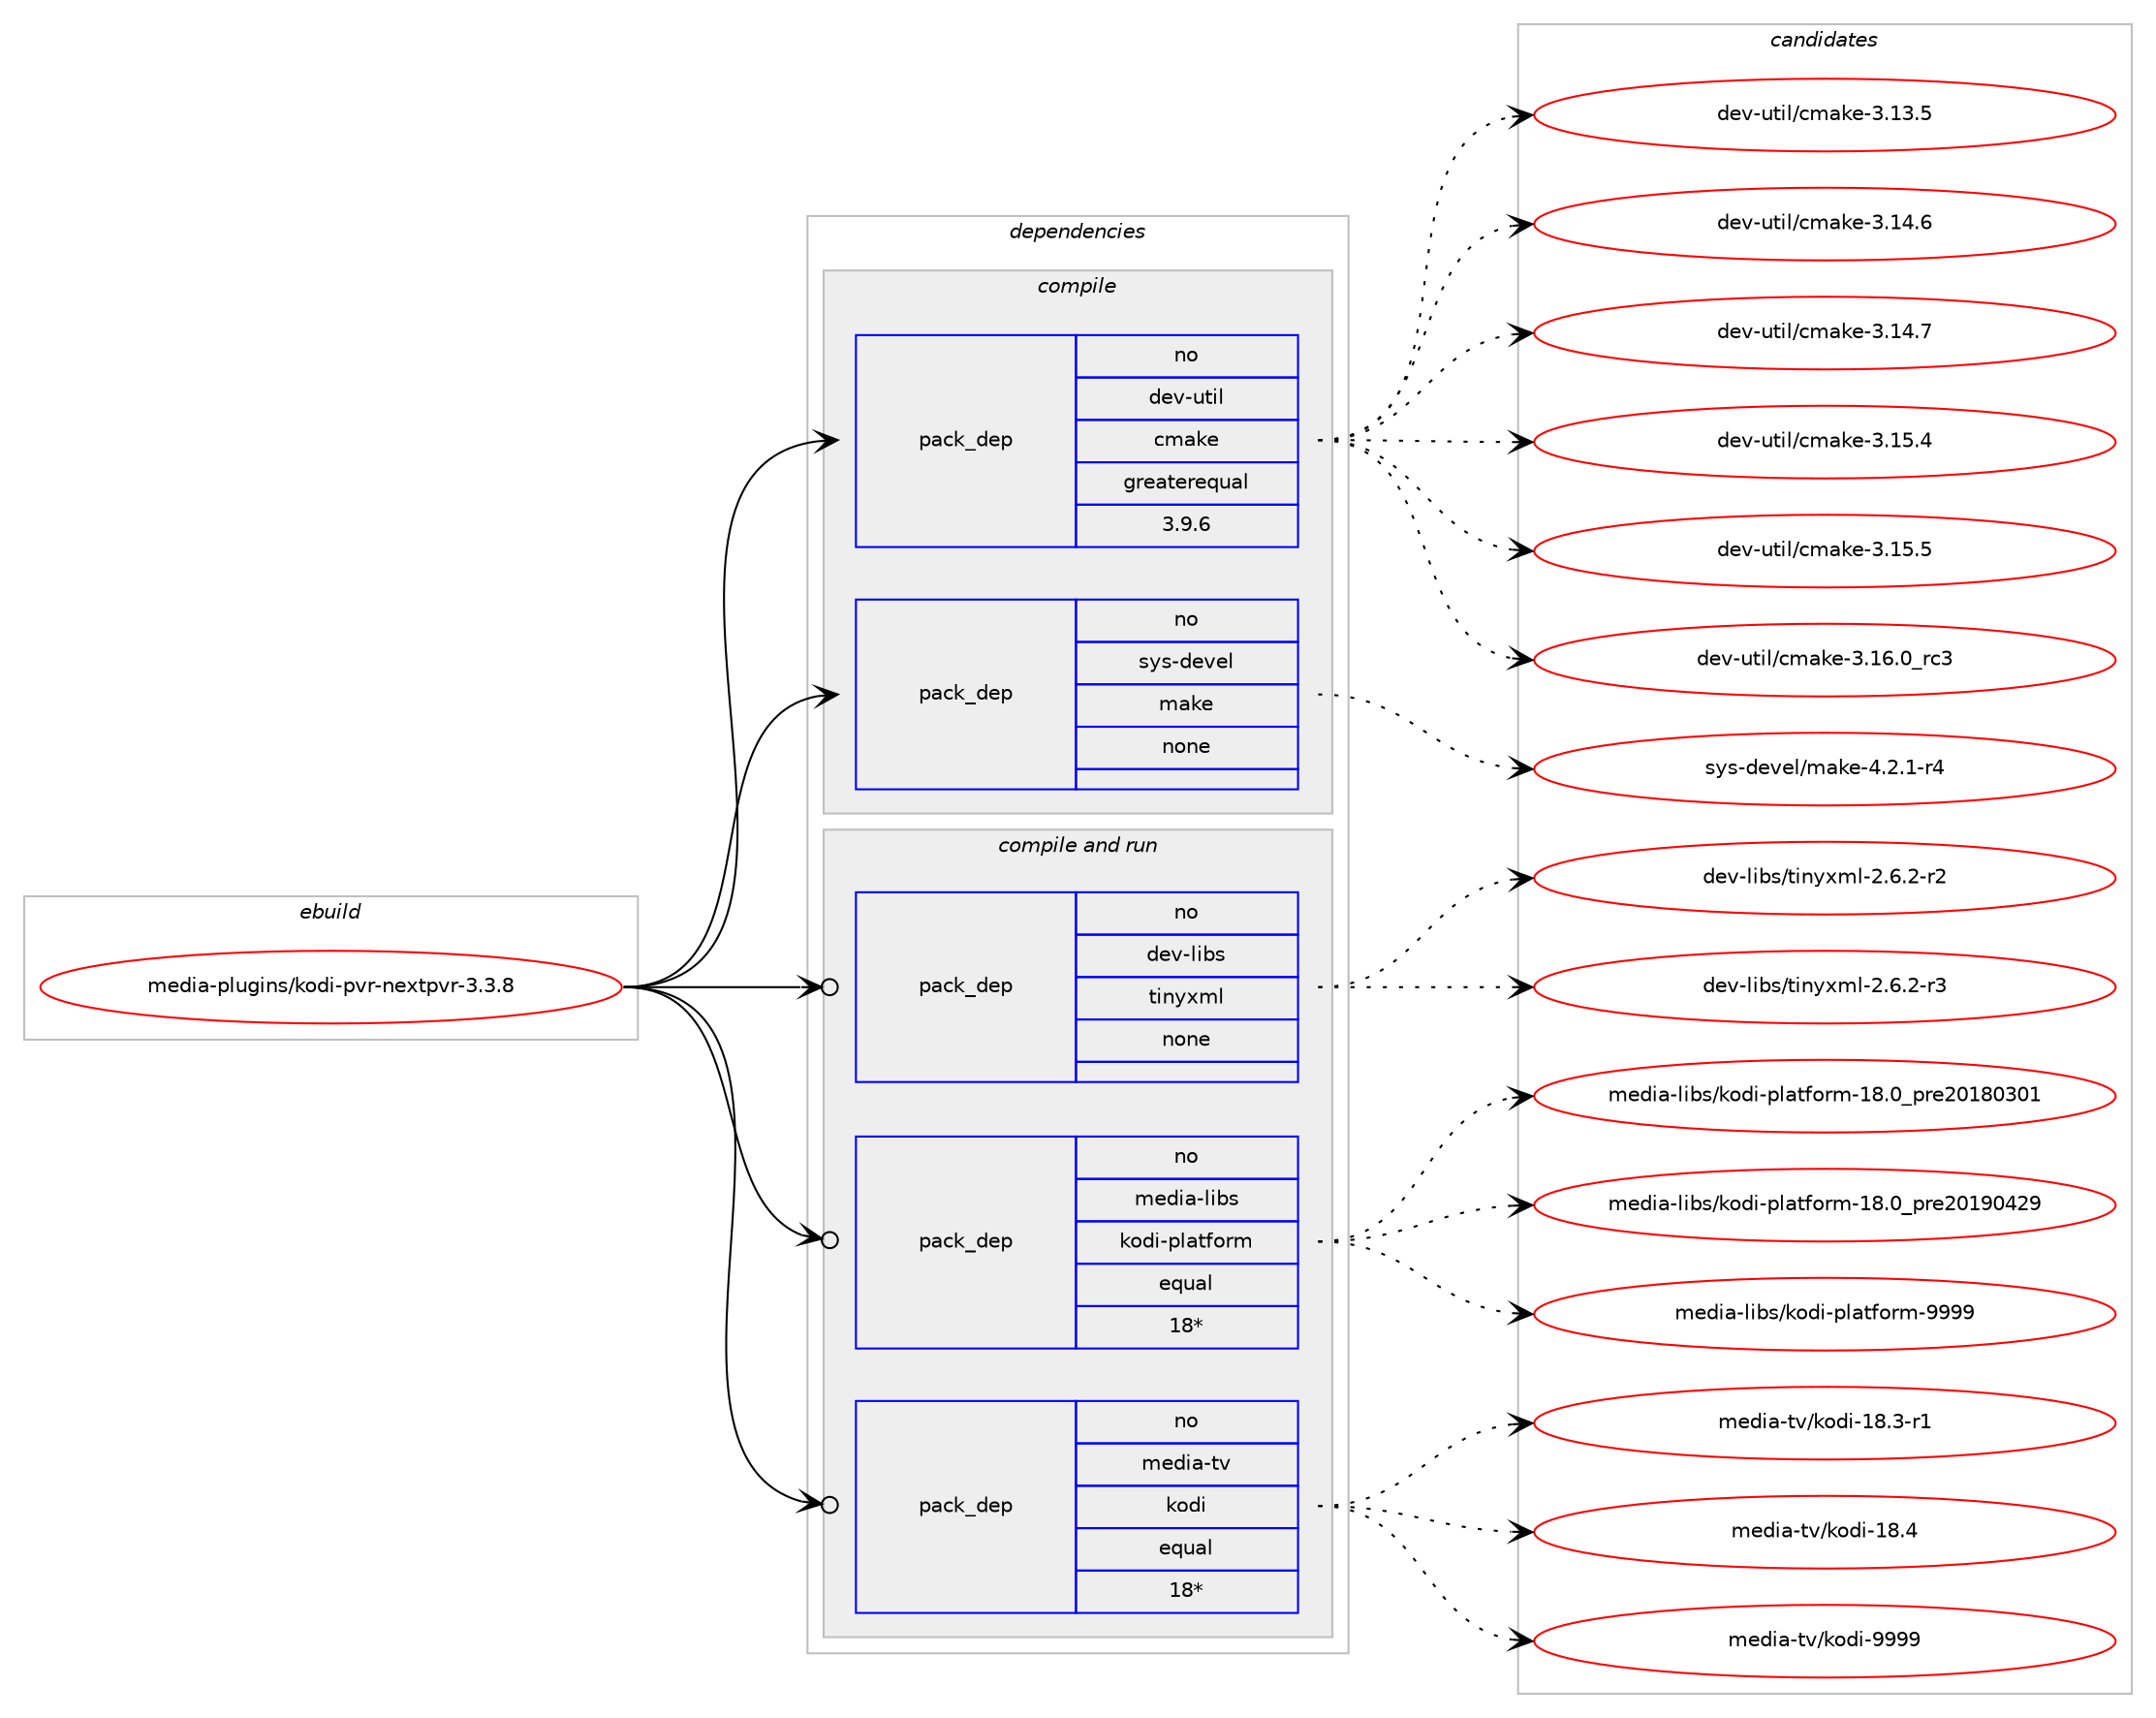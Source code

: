 digraph prolog {

# *************
# Graph options
# *************

newrank=true;
concentrate=true;
compound=true;
graph [rankdir=LR,fontname=Helvetica,fontsize=10,ranksep=1.5];#, ranksep=2.5, nodesep=0.2];
edge  [arrowhead=vee];
node  [fontname=Helvetica,fontsize=10];

# **********
# The ebuild
# **********

subgraph cluster_leftcol {
color=gray;
rank=same;
label=<<i>ebuild</i>>;
id [label="media-plugins/kodi-pvr-nextpvr-3.3.8", color=red, width=4, href="../media-plugins/kodi-pvr-nextpvr-3.3.8.svg"];
}

# ****************
# The dependencies
# ****************

subgraph cluster_midcol {
color=gray;
label=<<i>dependencies</i>>;
subgraph cluster_compile {
fillcolor="#eeeeee";
style=filled;
label=<<i>compile</i>>;
subgraph pack587460 {
dependency794529 [label=<<TABLE BORDER="0" CELLBORDER="1" CELLSPACING="0" CELLPADDING="4" WIDTH="220"><TR><TD ROWSPAN="6" CELLPADDING="30">pack_dep</TD></TR><TR><TD WIDTH="110">no</TD></TR><TR><TD>dev-util</TD></TR><TR><TD>cmake</TD></TR><TR><TD>greaterequal</TD></TR><TR><TD>3.9.6</TD></TR></TABLE>>, shape=none, color=blue];
}
id:e -> dependency794529:w [weight=20,style="solid",arrowhead="vee"];
subgraph pack587461 {
dependency794530 [label=<<TABLE BORDER="0" CELLBORDER="1" CELLSPACING="0" CELLPADDING="4" WIDTH="220"><TR><TD ROWSPAN="6" CELLPADDING="30">pack_dep</TD></TR><TR><TD WIDTH="110">no</TD></TR><TR><TD>sys-devel</TD></TR><TR><TD>make</TD></TR><TR><TD>none</TD></TR><TR><TD></TD></TR></TABLE>>, shape=none, color=blue];
}
id:e -> dependency794530:w [weight=20,style="solid",arrowhead="vee"];
}
subgraph cluster_compileandrun {
fillcolor="#eeeeee";
style=filled;
label=<<i>compile and run</i>>;
subgraph pack587462 {
dependency794531 [label=<<TABLE BORDER="0" CELLBORDER="1" CELLSPACING="0" CELLPADDING="4" WIDTH="220"><TR><TD ROWSPAN="6" CELLPADDING="30">pack_dep</TD></TR><TR><TD WIDTH="110">no</TD></TR><TR><TD>dev-libs</TD></TR><TR><TD>tinyxml</TD></TR><TR><TD>none</TD></TR><TR><TD></TD></TR></TABLE>>, shape=none, color=blue];
}
id:e -> dependency794531:w [weight=20,style="solid",arrowhead="odotvee"];
subgraph pack587463 {
dependency794532 [label=<<TABLE BORDER="0" CELLBORDER="1" CELLSPACING="0" CELLPADDING="4" WIDTH="220"><TR><TD ROWSPAN="6" CELLPADDING="30">pack_dep</TD></TR><TR><TD WIDTH="110">no</TD></TR><TR><TD>media-libs</TD></TR><TR><TD>kodi-platform</TD></TR><TR><TD>equal</TD></TR><TR><TD>18*</TD></TR></TABLE>>, shape=none, color=blue];
}
id:e -> dependency794532:w [weight=20,style="solid",arrowhead="odotvee"];
subgraph pack587464 {
dependency794533 [label=<<TABLE BORDER="0" CELLBORDER="1" CELLSPACING="0" CELLPADDING="4" WIDTH="220"><TR><TD ROWSPAN="6" CELLPADDING="30">pack_dep</TD></TR><TR><TD WIDTH="110">no</TD></TR><TR><TD>media-tv</TD></TR><TR><TD>kodi</TD></TR><TR><TD>equal</TD></TR><TR><TD>18*</TD></TR></TABLE>>, shape=none, color=blue];
}
id:e -> dependency794533:w [weight=20,style="solid",arrowhead="odotvee"];
}
subgraph cluster_run {
fillcolor="#eeeeee";
style=filled;
label=<<i>run</i>>;
}
}

# **************
# The candidates
# **************

subgraph cluster_choices {
rank=same;
color=gray;
label=<<i>candidates</i>>;

subgraph choice587460 {
color=black;
nodesep=1;
choice1001011184511711610510847991099710710145514649514653 [label="dev-util/cmake-3.13.5", color=red, width=4,href="../dev-util/cmake-3.13.5.svg"];
choice1001011184511711610510847991099710710145514649524654 [label="dev-util/cmake-3.14.6", color=red, width=4,href="../dev-util/cmake-3.14.6.svg"];
choice1001011184511711610510847991099710710145514649524655 [label="dev-util/cmake-3.14.7", color=red, width=4,href="../dev-util/cmake-3.14.7.svg"];
choice1001011184511711610510847991099710710145514649534652 [label="dev-util/cmake-3.15.4", color=red, width=4,href="../dev-util/cmake-3.15.4.svg"];
choice1001011184511711610510847991099710710145514649534653 [label="dev-util/cmake-3.15.5", color=red, width=4,href="../dev-util/cmake-3.15.5.svg"];
choice1001011184511711610510847991099710710145514649544648951149951 [label="dev-util/cmake-3.16.0_rc3", color=red, width=4,href="../dev-util/cmake-3.16.0_rc3.svg"];
dependency794529:e -> choice1001011184511711610510847991099710710145514649514653:w [style=dotted,weight="100"];
dependency794529:e -> choice1001011184511711610510847991099710710145514649524654:w [style=dotted,weight="100"];
dependency794529:e -> choice1001011184511711610510847991099710710145514649524655:w [style=dotted,weight="100"];
dependency794529:e -> choice1001011184511711610510847991099710710145514649534652:w [style=dotted,weight="100"];
dependency794529:e -> choice1001011184511711610510847991099710710145514649534653:w [style=dotted,weight="100"];
dependency794529:e -> choice1001011184511711610510847991099710710145514649544648951149951:w [style=dotted,weight="100"];
}
subgraph choice587461 {
color=black;
nodesep=1;
choice1151211154510010111810110847109971071014552465046494511452 [label="sys-devel/make-4.2.1-r4", color=red, width=4,href="../sys-devel/make-4.2.1-r4.svg"];
dependency794530:e -> choice1151211154510010111810110847109971071014552465046494511452:w [style=dotted,weight="100"];
}
subgraph choice587462 {
color=black;
nodesep=1;
choice1001011184510810598115471161051101211201091084550465446504511450 [label="dev-libs/tinyxml-2.6.2-r2", color=red, width=4,href="../dev-libs/tinyxml-2.6.2-r2.svg"];
choice1001011184510810598115471161051101211201091084550465446504511451 [label="dev-libs/tinyxml-2.6.2-r3", color=red, width=4,href="../dev-libs/tinyxml-2.6.2-r3.svg"];
dependency794531:e -> choice1001011184510810598115471161051101211201091084550465446504511450:w [style=dotted,weight="100"];
dependency794531:e -> choice1001011184510810598115471161051101211201091084550465446504511451:w [style=dotted,weight="100"];
}
subgraph choice587463 {
color=black;
nodesep=1;
choice1091011001059745108105981154710711110010545112108971161021111141094549564648951121141015048495648514849 [label="media-libs/kodi-platform-18.0_pre20180301", color=red, width=4,href="../media-libs/kodi-platform-18.0_pre20180301.svg"];
choice1091011001059745108105981154710711110010545112108971161021111141094549564648951121141015048495748525057 [label="media-libs/kodi-platform-18.0_pre20190429", color=red, width=4,href="../media-libs/kodi-platform-18.0_pre20190429.svg"];
choice1091011001059745108105981154710711110010545112108971161021111141094557575757 [label="media-libs/kodi-platform-9999", color=red, width=4,href="../media-libs/kodi-platform-9999.svg"];
dependency794532:e -> choice1091011001059745108105981154710711110010545112108971161021111141094549564648951121141015048495648514849:w [style=dotted,weight="100"];
dependency794532:e -> choice1091011001059745108105981154710711110010545112108971161021111141094549564648951121141015048495748525057:w [style=dotted,weight="100"];
dependency794532:e -> choice1091011001059745108105981154710711110010545112108971161021111141094557575757:w [style=dotted,weight="100"];
}
subgraph choice587464 {
color=black;
nodesep=1;
choice10910110010597451161184710711110010545495646514511449 [label="media-tv/kodi-18.3-r1", color=red, width=4,href="../media-tv/kodi-18.3-r1.svg"];
choice1091011001059745116118471071111001054549564652 [label="media-tv/kodi-18.4", color=red, width=4,href="../media-tv/kodi-18.4.svg"];
choice1091011001059745116118471071111001054557575757 [label="media-tv/kodi-9999", color=red, width=4,href="../media-tv/kodi-9999.svg"];
dependency794533:e -> choice10910110010597451161184710711110010545495646514511449:w [style=dotted,weight="100"];
dependency794533:e -> choice1091011001059745116118471071111001054549564652:w [style=dotted,weight="100"];
dependency794533:e -> choice1091011001059745116118471071111001054557575757:w [style=dotted,weight="100"];
}
}

}
